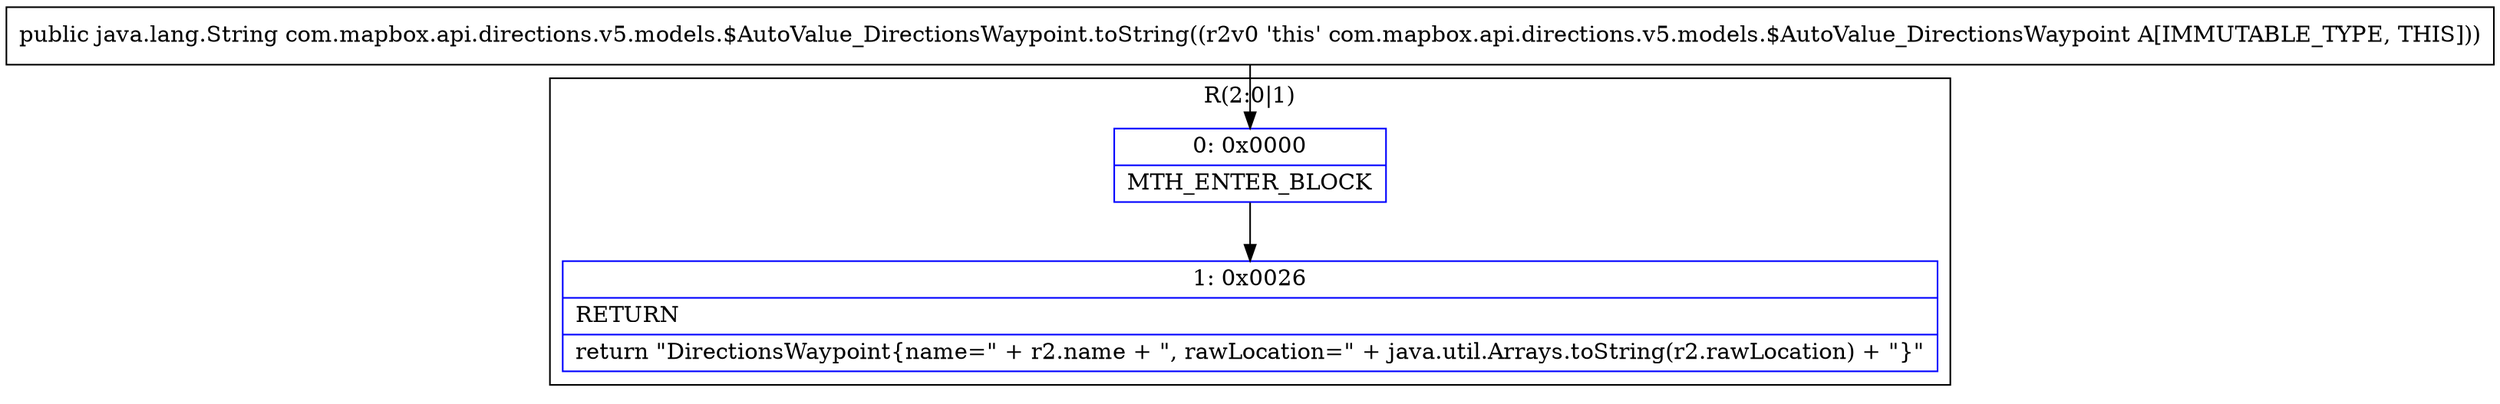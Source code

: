 digraph "CFG forcom.mapbox.api.directions.v5.models.$AutoValue_DirectionsWaypoint.toString()Ljava\/lang\/String;" {
subgraph cluster_Region_1460464300 {
label = "R(2:0|1)";
node [shape=record,color=blue];
Node_0 [shape=record,label="{0\:\ 0x0000|MTH_ENTER_BLOCK\l}"];
Node_1 [shape=record,label="{1\:\ 0x0026|RETURN\l|return \"DirectionsWaypoint\{name=\" + r2.name + \", rawLocation=\" + java.util.Arrays.toString(r2.rawLocation) + \"\}\"\l}"];
}
MethodNode[shape=record,label="{public java.lang.String com.mapbox.api.directions.v5.models.$AutoValue_DirectionsWaypoint.toString((r2v0 'this' com.mapbox.api.directions.v5.models.$AutoValue_DirectionsWaypoint A[IMMUTABLE_TYPE, THIS])) }"];
MethodNode -> Node_0;
Node_0 -> Node_1;
}

